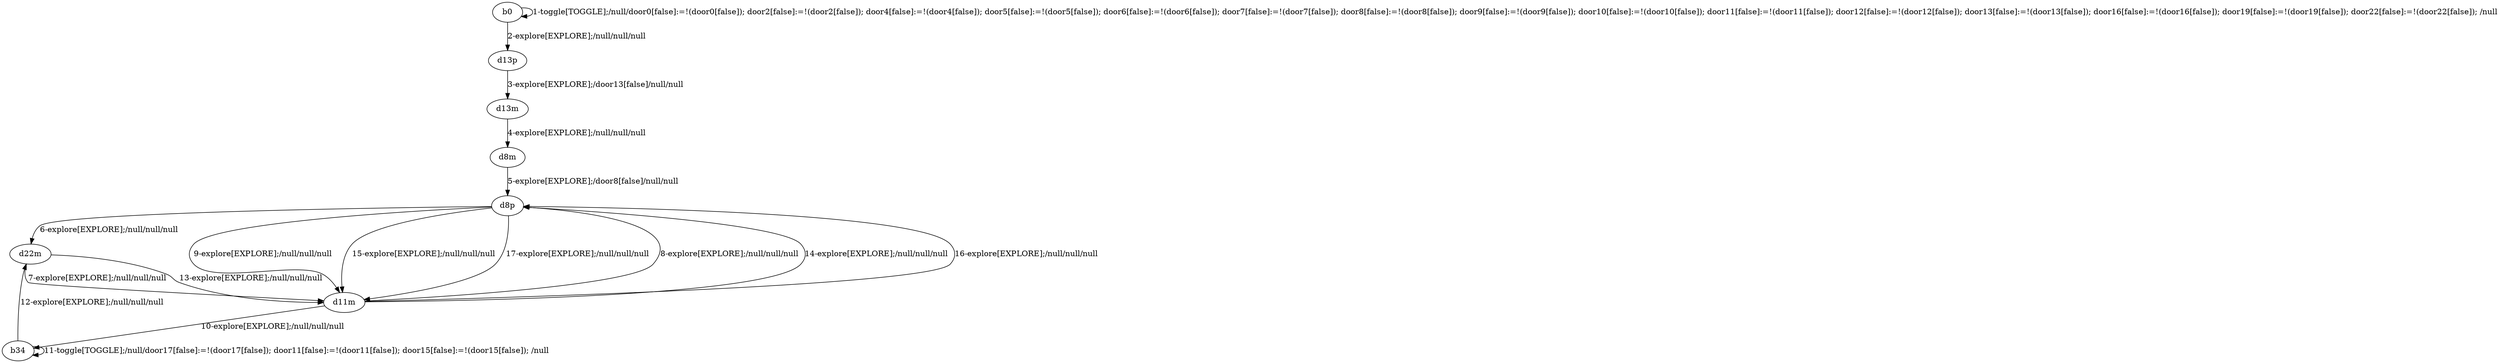 # Total number of goals covered by this test: 1
# d11m --> d8p

digraph g {
"b0" -> "b0" [label = "1-toggle[TOGGLE];/null/door0[false]:=!(door0[false]); door2[false]:=!(door2[false]); door4[false]:=!(door4[false]); door5[false]:=!(door5[false]); door6[false]:=!(door6[false]); door7[false]:=!(door7[false]); door8[false]:=!(door8[false]); door9[false]:=!(door9[false]); door10[false]:=!(door10[false]); door11[false]:=!(door11[false]); door12[false]:=!(door12[false]); door13[false]:=!(door13[false]); door16[false]:=!(door16[false]); door19[false]:=!(door19[false]); door22[false]:=!(door22[false]); /null"];
"b0" -> "d13p" [label = "2-explore[EXPLORE];/null/null/null"];
"d13p" -> "d13m" [label = "3-explore[EXPLORE];/door13[false]/null/null"];
"d13m" -> "d8m" [label = "4-explore[EXPLORE];/null/null/null"];
"d8m" -> "d8p" [label = "5-explore[EXPLORE];/door8[false]/null/null"];
"d8p" -> "d22m" [label = "6-explore[EXPLORE];/null/null/null"];
"d22m" -> "d11m" [label = "7-explore[EXPLORE];/null/null/null"];
"d11m" -> "d8p" [label = "8-explore[EXPLORE];/null/null/null"];
"d8p" -> "d11m" [label = "9-explore[EXPLORE];/null/null/null"];
"d11m" -> "b34" [label = "10-explore[EXPLORE];/null/null/null"];
"b34" -> "b34" [label = "11-toggle[TOGGLE];/null/door17[false]:=!(door17[false]); door11[false]:=!(door11[false]); door15[false]:=!(door15[false]); /null"];
"b34" -> "d22m" [label = "12-explore[EXPLORE];/null/null/null"];
"d22m" -> "d11m" [label = "13-explore[EXPLORE];/null/null/null"];
"d11m" -> "d8p" [label = "14-explore[EXPLORE];/null/null/null"];
"d8p" -> "d11m" [label = "15-explore[EXPLORE];/null/null/null"];
"d11m" -> "d8p" [label = "16-explore[EXPLORE];/null/null/null"];
"d8p" -> "d11m" [label = "17-explore[EXPLORE];/null/null/null"];
}